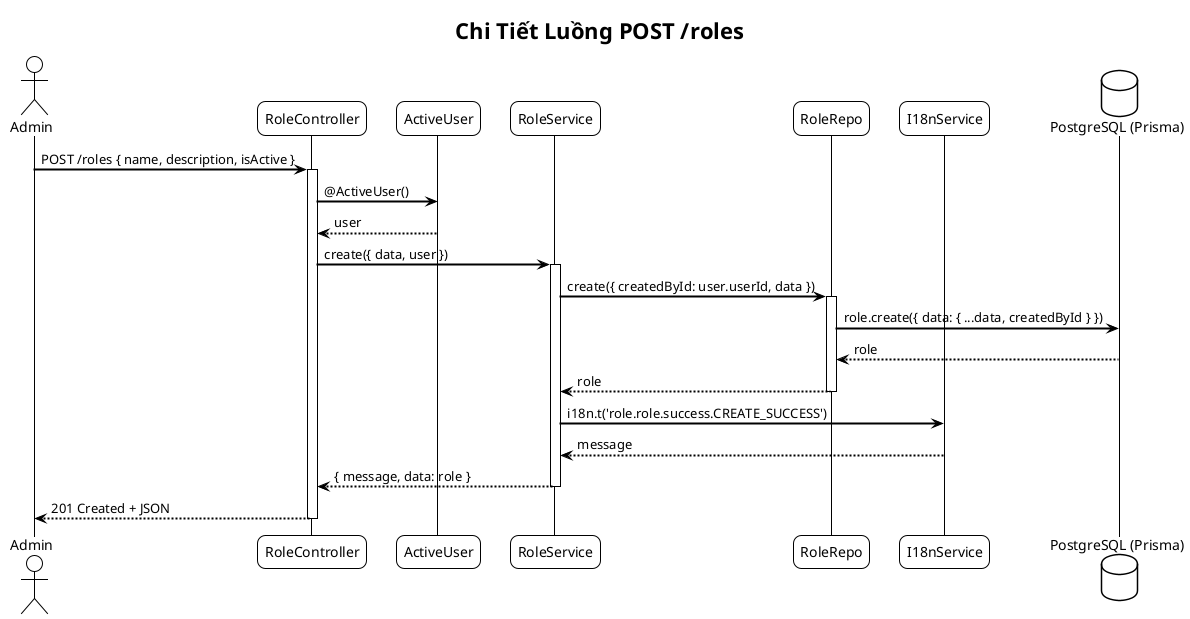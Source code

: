 @startuml Role - Create Sequence
!theme plain
skinparam backgroundColor #FFFFFF
skinparam sequenceArrowThickness 2
skinparam roundcorner 16

title Chi Tiết Luồng POST /roles

actor "Admin" as A
participant "RoleController" as RC
participant "ActiveUser" as AU
participant "RoleService" as RS
participant "RoleRepo" as RR
participant "I18nService" as IS
database "PostgreSQL (Prisma)" as DB

A -> RC: POST /roles { name, description, isActive }
activate RC

RC -> AU: @ActiveUser()
AU --> RC: user

RC -> RS: create({ data, user })
activate RS

RS -> RR: create({ createdById: user.userId, data })
activate RR
RR -> DB: role.create({ data: { ...data, createdById } })
DB --> RR: role
RR --> RS: role
deactivate RR

RS -> IS: i18n.t('role.role.success.CREATE_SUCCESS')
IS --> RS: message
RS --> RC: { message, data: role }
deactivate RS

RC --> A: 201 Created + JSON
deactivate RC

@enduml


